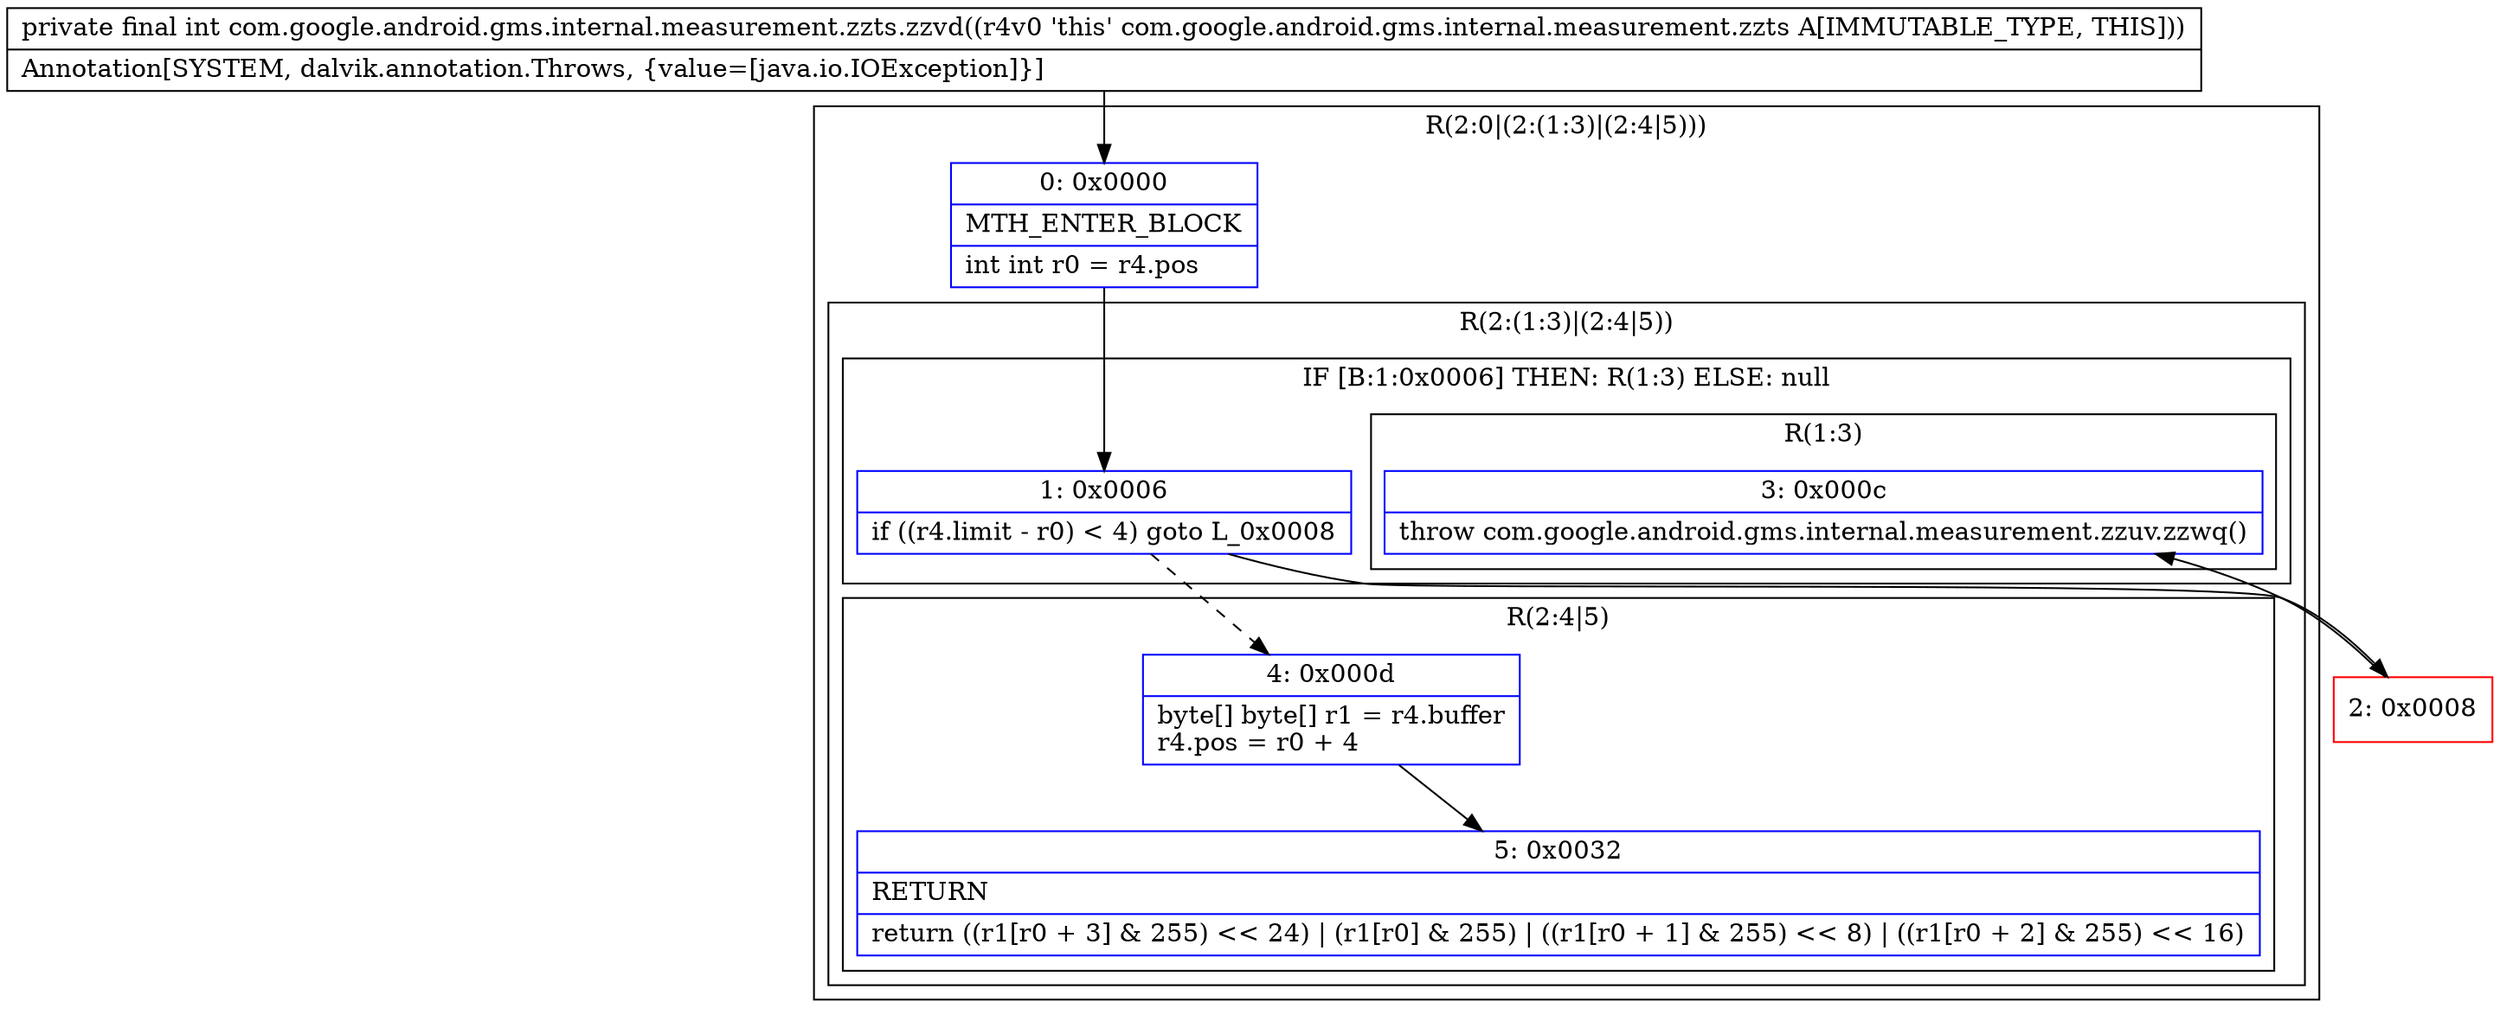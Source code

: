 digraph "CFG forcom.google.android.gms.internal.measurement.zzts.zzvd()I" {
subgraph cluster_Region_1618779633 {
label = "R(2:0|(2:(1:3)|(2:4|5)))";
node [shape=record,color=blue];
Node_0 [shape=record,label="{0\:\ 0x0000|MTH_ENTER_BLOCK\l|int int r0 = r4.pos\l}"];
subgraph cluster_Region_554666987 {
label = "R(2:(1:3)|(2:4|5))";
node [shape=record,color=blue];
subgraph cluster_IfRegion_648882451 {
label = "IF [B:1:0x0006] THEN: R(1:3) ELSE: null";
node [shape=record,color=blue];
Node_1 [shape=record,label="{1\:\ 0x0006|if ((r4.limit \- r0) \< 4) goto L_0x0008\l}"];
subgraph cluster_Region_1104257610 {
label = "R(1:3)";
node [shape=record,color=blue];
Node_3 [shape=record,label="{3\:\ 0x000c|throw com.google.android.gms.internal.measurement.zzuv.zzwq()\l}"];
}
}
subgraph cluster_Region_319845458 {
label = "R(2:4|5)";
node [shape=record,color=blue];
Node_4 [shape=record,label="{4\:\ 0x000d|byte[] byte[] r1 = r4.buffer\lr4.pos = r0 + 4\l}"];
Node_5 [shape=record,label="{5\:\ 0x0032|RETURN\l|return ((r1[r0 + 3] & 255) \<\< 24) \| (r1[r0] & 255) \| ((r1[r0 + 1] & 255) \<\< 8) \| ((r1[r0 + 2] & 255) \<\< 16)\l}"];
}
}
}
Node_2 [shape=record,color=red,label="{2\:\ 0x0008}"];
MethodNode[shape=record,label="{private final int com.google.android.gms.internal.measurement.zzts.zzvd((r4v0 'this' com.google.android.gms.internal.measurement.zzts A[IMMUTABLE_TYPE, THIS]))  | Annotation[SYSTEM, dalvik.annotation.Throws, \{value=[java.io.IOException]\}]\l}"];
MethodNode -> Node_0;
Node_0 -> Node_1;
Node_1 -> Node_2;
Node_1 -> Node_4[style=dashed];
Node_4 -> Node_5;
Node_2 -> Node_3;
}

